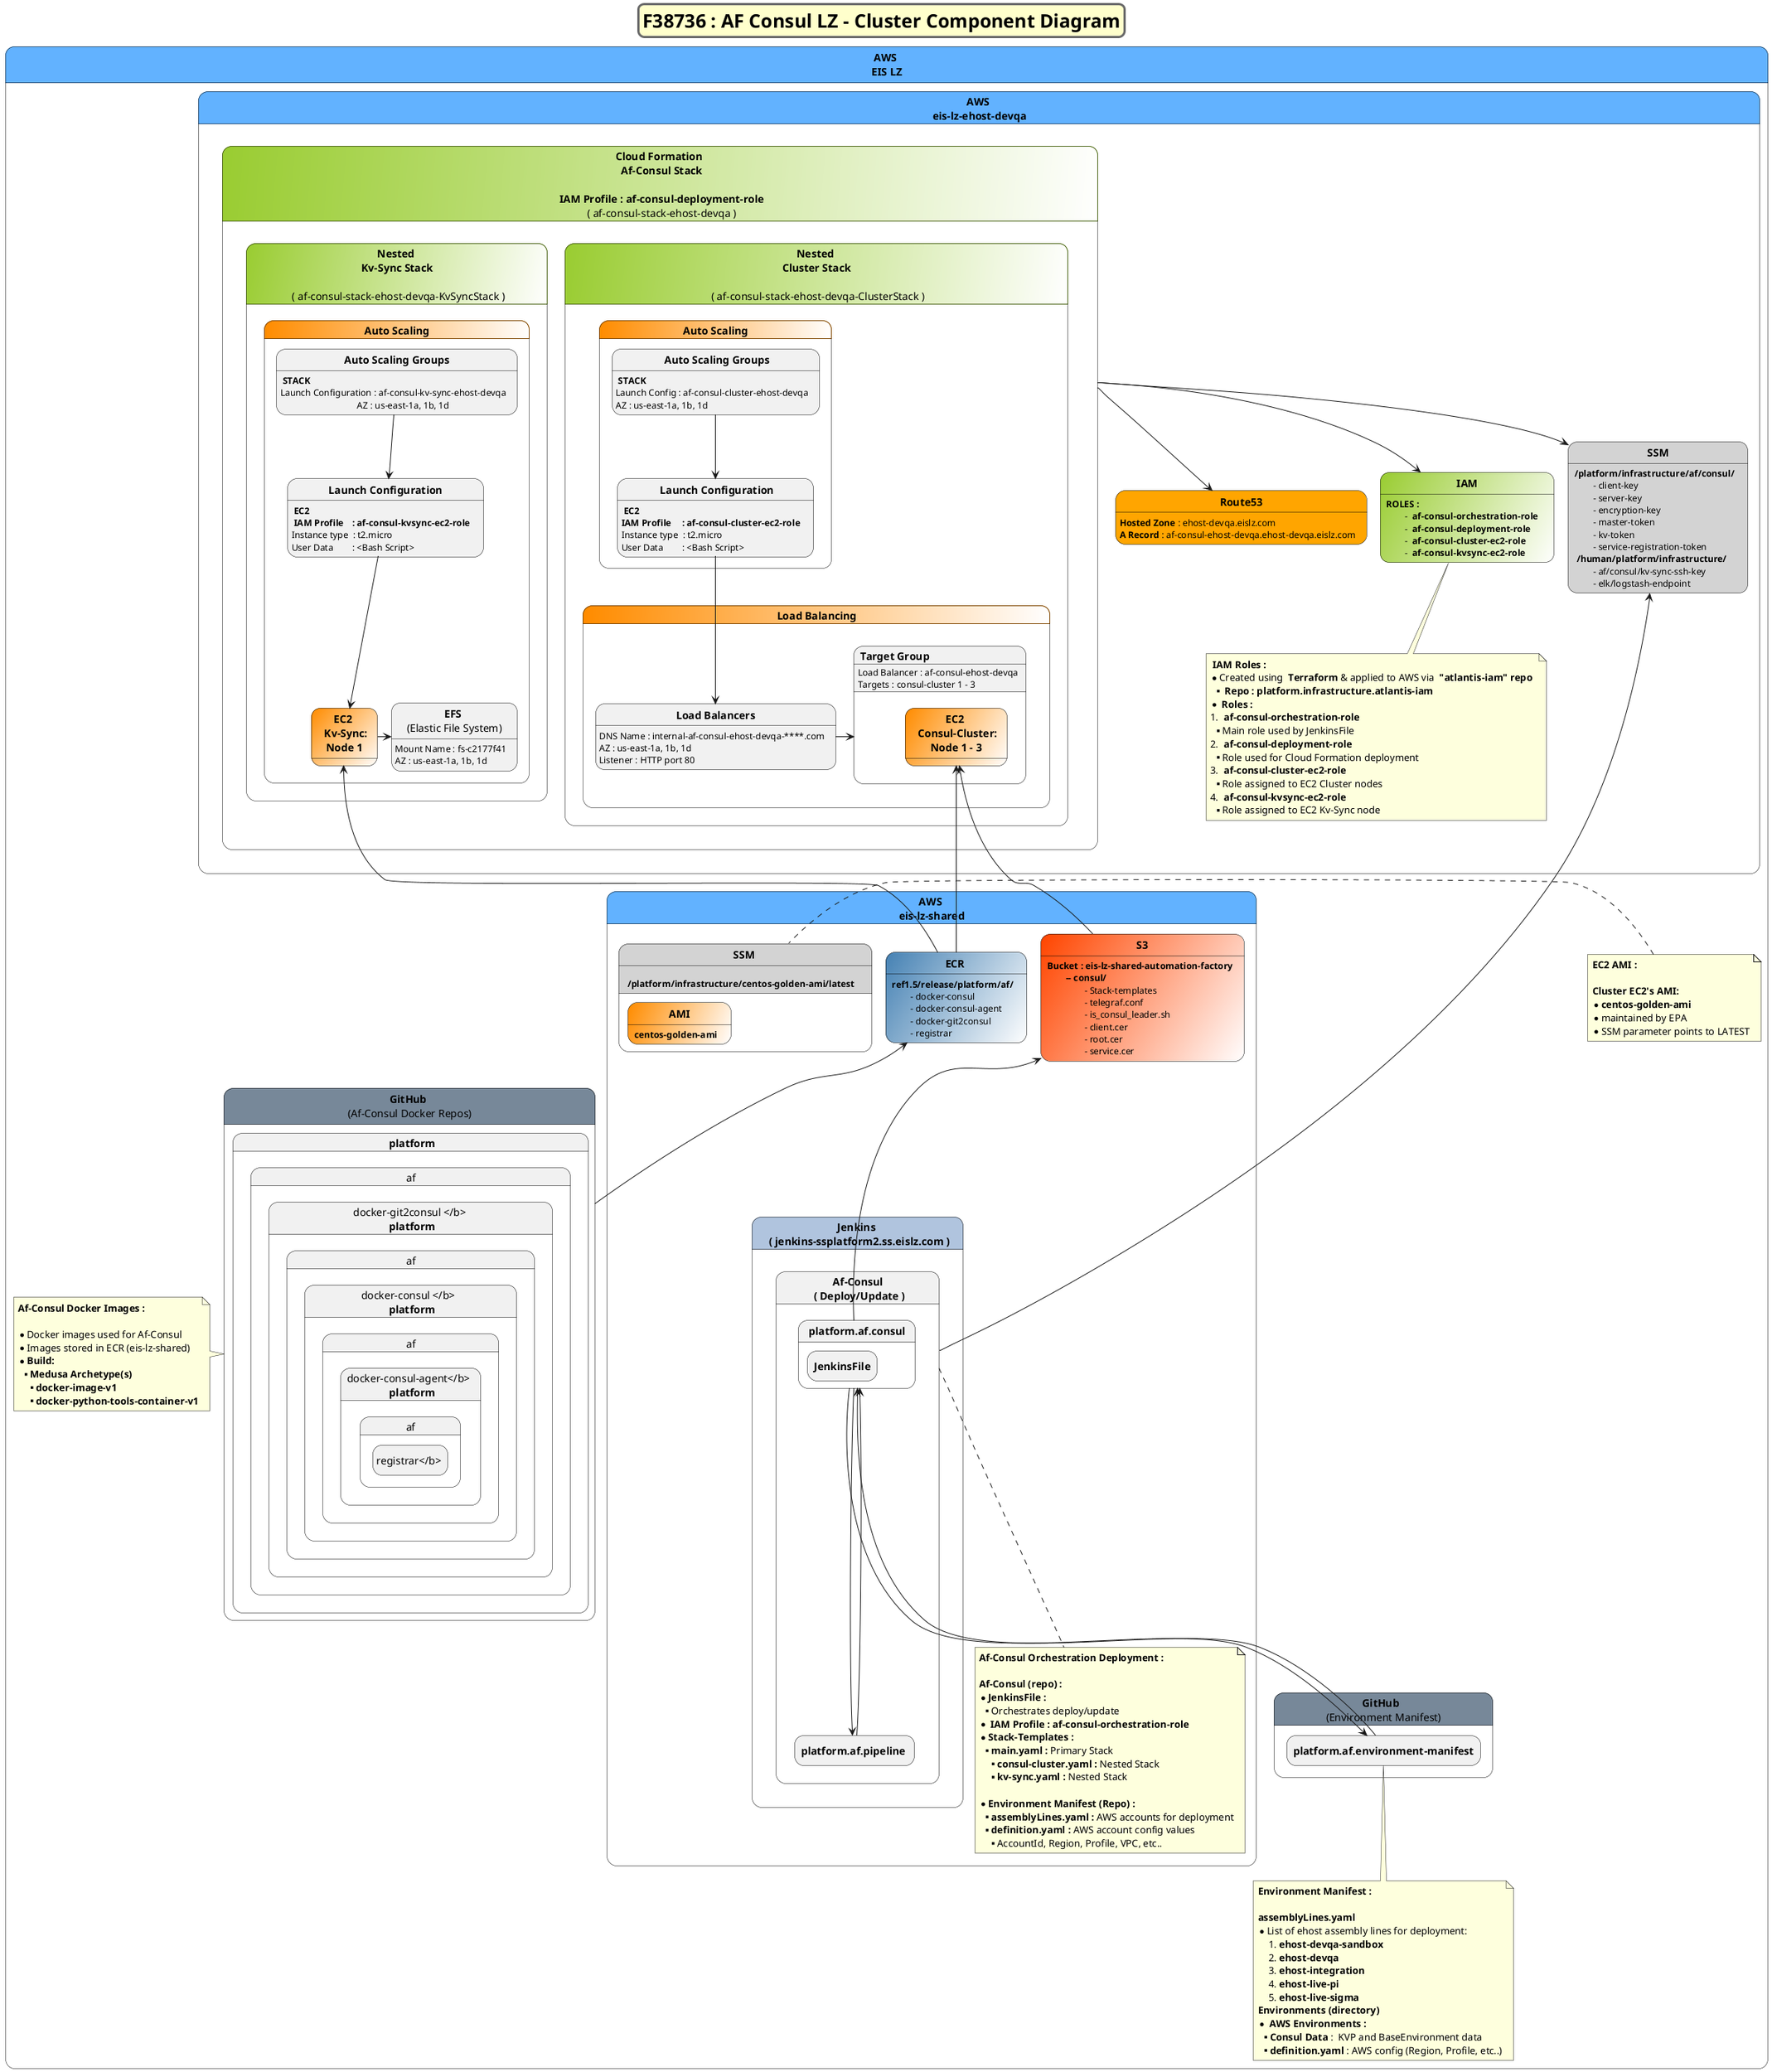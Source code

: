 b' 
' reference       : http://plantuml.com/state-diagram
' skinparam       : http://plantuml.com/skinparam
' common commands : http://plantuml.com/commons
' color codes     : http://plantuml.com/color
' arror direction : http://plantuml.com/component-diagram
' notes           : http://plantuml.com/state-diagram
'--------------------------------------
@startuml
hide empty description
'scale 900 width
'scale max 1024 width

'---- Title Format Settings ----
skinparam titleBorderRoundCorner 15
skinparam titleBorderThickness 3
skinparam titleBorderColor DimGray
skinparam titleBackgroundColor business
skinparam titleFontSize 25

'---- Object Format Settings ----
skinparam state {
  StartColor MediumBlue
  EndColor Red
  BorderColor Black
  BackgroundColor<<lz_bkgd>> #62B2FF
  BackgroundColor<<awslz_bkgd>> #62B2FF
  BackgroundColor<<cloudformation_bkgd>> YellowGreen/White
  BackgroundColor<<iam_bkgd>> YellowGreen/White
  BackgroundColor<<s3_bkgd>> #OrangeRed/White
  BackgroundColor<<r53_bkgd>> #Orange
  BackgroundColor<<ec2_bkgd>> #Darkorange/White
  BackgroundColor<<ssm_bkgd>> #LightGray
  BackgroundColor<<ecr_bkgd>> #SteelBlue/White
  BackgroundColor<<jenkins_bkgd>> #LightSteelBlue
  BackgroundColor<<github_bkgd>> #LightSlateGray
  'FontName Aapex 
  'AWS Orange : #FF9900 / Blue : #62B2FF
  'Github : #F4CBB2
}


title F38736 : AF Consul LZ - Cluster Component Diagram

state "<b> AWS </b> \n<b> EIS LZ </b>" as awslz <<awslz_bkgd>>  {
    
    
    ' ------ BEGIN : DEVQA ------
    state "<b> AWS </b> \n<b> eis-lz-ehost-devqa </b>" as lzdevqa <<lz_bkgd>> {

        
        state "<b> IAM </b>" as iam <<iam_bkgd>> {
            iam : <b> ROLES :</b>
            iam : \t - <b> af-consul-orchestration-role </b> \n\t - <b> af-consul-deployment-role </b> \n\t - <b> af-consul-cluster-ec2-role </b> \n\t - <b> af-consul-kvsync-ec2-role </b>
        }
        ' ------ NOTE  ------ 
        note bottom of iam
        <b> IAM Roles :</b>
        * Created using <b> Terraform</b> & applied to AWS via <b> "atlantis-iam" repo </b>
        ** <b> Repo : platform.infrastructure.atlantis-iam </b>
        * <b> Roles :</b>
        # <b> af-consul-orchestration-role </b>
        ** Main role used by JenkinsFile
        # <b> af-consul-deployment-role </b>
        ** Role used for Cloud Formation deployment
        # <b> af-consul-cluster-ec2-role </b>
        ** Role assigned to EC2 Cluster nodes
        # <b> af-consul-kvsync-ec2-role </b>
        ** Role assigned to EC2 Kv-Sync node
        end note
        
        state "<b> SSM </b>" as ssm_devqa <<ssm_bkgd>> {
            ssm_devqa : <b> /platform/infrastructure/af/consul/ </b>
            ssm_devqa : \t - client-key \n\t - server-key \n\t - encryption-key \n\t - master-token \n\t - kv-token \n\t - service-registration-token 
            ssm_devqa : <b>  /human/platform/infrastructure/ </b> 
            ssm_devqa : \t - af/consul/kv-sync-ssh-key \n\t - elk/logstash-endpoint
        }  

        state "<b> Route53 </b>" as route53 <<r53_bkgd>> {
            route53: <b>Hosted Zone</b> : ehost-devqa.eislz.com
            route53: <b>A Record</b> : af-consul-ehost-devqa.ehost-devqa.eislz.com
        }



        state "<b>Cloud Formation </b>\n <b> Af-Consul Stack </b>\n\n <b>IAM Profile : af-consul-deployment-role</b>\n ( af-consul-stack-ehost-devqa )" as cloudform <<cloudformation_bkgd>> {

            state "<b> Nested </b> \n <b> Cluster Stack </b> \n\n ( af-consul-stack-ehost-devqa-ClusterStack )" as clusterstk <<cloudformation_bkgd>> {
                state "<b>Load Balancing</b>" as lb <<ec2_bkgd>> {
                    state "<b> Load Balancers</b> " as elb {
                        elb: DNS Name : internal-af-consul-ehost-devqa-****.com
                        elb: AZ : us-east-1a, 1b, 1d
                        elb: Listener : HTTP port 80
                    }
                    state "<b>Target Group</b>" as targetgrp {
                        targetgrp : Load Balancer : af-consul-ehost-devqa
                        targetgrp : Targets : consul-cluster 1 - 3

                        state "<b>EC2</b> \n <b> Consul-Cluster:</b> \n <b>Node 1 - 3 </b>" as ec3cluster <<ec2_bkgd>> {
    
                        }
                    }

                    elb -> targetgrp
                }

                state "<b>Auto Scaling</b>" as autoscale <<ec2_bkgd>> {

                    state "<b> Auto Scaling Groups</b>" as autoscalegrp {
                        autoscalegrp : <b> STACK </b>
                        autoscalegrp : Launch Config : af-consul-cluster-ehost-devqa
                        autoscalegrp : AZ : us-east-1a, 1b, 1d
                    }
                    state "<b> Launch Configuration</b>" as autolaunch {
                        autolaunch : <b> EC2 </b>
                        autolaunch : <b>IAM Profile \t  : af-consul-cluster-ec2-role </b>
                        autolaunch : Instance type  : t2.micro
                        autolaunch : User Data  \t  : <Bash Script>
                    }

                    autoscalegrp -down-> autolaunch
                }

                autolaunch --> elb
            }

            state "<b>Nested</b> \n<b>Kv-Sync Stack</b>\n\n ( af-consul-stack-ehost-devqa-KvSyncStack )" as kvsyncstk <<cloudformation_bkgd>> {
                
                state "<b>Auto Scaling</b>" as kvautoscale <<ec2_bkgd>> {
                    state "<b> Launch Configuration </b>" as kvautolaunch {
                        kvautolaunch : <b> EC2 </b>
                        kvautolaunch : <b> IAM Profile \t  : af-consul-kvsync-ec2-role </b>
                        kvautolaunch : Instance type  : t2.micro
                        kvautolaunch : User Data  \t  : <Bash Script>

                    }
                    state "<b> Auto Scaling Groups </b>" as kvautoscalegrp {
                        kvautoscalegrp : <b> STACK </b>
                        kvautoscalegrp : Launch Configuration : af-consul-kv-sync-ehost-devqa
                        kvautoscalegrp : \t\t\t\t AZ : us-east-1a, 1b, 1d

                    }

                    state "<b>EC2</b> \n <b> Kv-Sync:</b> \n <b>Node 1 </b>" as ec2kvsync <<ec2_bkgd>> {

                    }

                    state "<b>EFS</b> \n(Elastic File System)" as efs {
                        efs : Mount Name : fs-c2177f41
                        efs : AZ : us-east-1a, 1b, 1d
                    }

                    kvautoscalegrp --> kvautolaunch
                    kvautolaunch --> ec2kvsync
                    ec2kvsync -right-> efs

                }
            }

        }

    }        
    ' ------ END : DEVQA ------


    ' ------ BEGIN : GITHUB ------
    state "<b> GitHub </b> \n(Af-Consul Docker Repos)" as github_docker <<github_bkgd>> {
        state "<b> platform.af.docker-git2consul </b> \n <b>platform.af.docker-consul </b>  \n <b>platform.af.docker-consul-agent</b>  \n <b>platform.af.registrar</b> "
    }

    state "<b> GitHub </b>  \n(Environment Manifest)" as github_envmanifest <<github_bkgd>> {

            state "<b> platform.af.environment-manifest </b>" as envmanifest
        }
    ' ------ END : GITHUB ------ 


    ' ------ BEGIN : SHARED ------ 
    state "<b>AWS</b> \n <b> eis-lz-shared </b> " as lzshared <<lz_bkgd>> {

        state "<b> Jenkins </b> \n <b>( jenkins-ssplatform2.ss.eislz.com )</b>" as jenkins_ssplatform2 <<jenkins_bkgd>> {
            state "<b> Af-Consul </b>\n <b>( Deploy/Update )</b>" as afconsul {

                state "<b> platform.af.consul </b>" as afconsul_repo {

                    state "<b> JenkinsFile </b>" as jenkinsfile
                }

                state "<b> platform.af.pipeline </b>" as afpipeline
            }
        }
        ' ------ NOTE  ------ 
        note bottom of afconsul
        <b>Af-Consul Orchestration Deployment :</b> 
        
        <b>Af-Consul (repo) :</b>        
        * <b>JenkinsFile :</b>
        ** Orchestrates deploy/update
        * <b> IAM Profile : af-consul-orchestration-role </b>
        * <b>Stack-Templates :</b>
        ** <b>main.yaml :</b> Primary Stack
        *** <b>consul-cluster.yaml :</b> Nested Stack
        *** <b>kv-sync.yaml :</b> Nested Stack

        * <b>Environment Manifest (Repo) :</b>
        ** <b>assemblyLines.yaml :</b> AWS accounts for deployment
        ** <b>definition.yaml :</b> AWS account config values
        *** AccountId, Region, Profile, VPC, etc..
        end note



        state "<b> platform.af.pipeline </b> " as afpipeline

        state "<b> ECR </b> " as ecr <<ecr_bkgd>> {
            ecr : <b> ref1.5/release/platform/af/ </b>
            ecr : \t - docker-consul \n\t - docker-consul-agent \n\t - docker-git2consul \n\t - registrar
        }
        
        state "<b> SSM </b> " as ssm_shared <<ssm_bkgd>> {
            ssm_shared : <b> \n <b> /platform/infrastructure/centos-golden-ami/latest </b>

            state "<b> AMI </b>" as ami <<ec2_bkgd>> {
            ami : <b> centos-golden-ami </b>
            }
        }

        state "<b> S3 </b>" as s3 <<s3_bkgd>> {
            s3: <b> Bucket : eis-lz-shared-automation-factory</b>
            s3: \t <b>-- consul/</b>
            s3: \t\t - Stack-templates \n\t\t - telegraf.conf \n\t\t - is_consul_leader.sh \n\t\t - client.cer \n\t\t - root.cer \n\t\t - service.cer
        }
               
    }
    ' ------ END : SHARED ------

    ' ------ BEGIN : NOTES ------
    note bottom of envmanifest
        <b>Environment Manifest :</b>

        <b>assemblyLines.yaml</b>
        * List of ehost assembly lines for deployment:
        ## <b>ehost-devqa-sandbox</b>
        ## <b>ehost-devqa</b>
        ## <b>ehost-integration</b>
        ## <b>ehost-live-pi</b>
        ## <b>ehost-live-sigma</b>
        <b>Environments (directory)</b>
        * <b> AWS Environments : </b>
        ** <b>Consul Data</b> :  KVP and BaseEnvironment data
        ** <b>definition.yaml</b> : AWS config (Region, Profile, etc..)
    end note

    note left of github_docker
        <b>Af-Consul Docker Images :</b>

        * Docker images used for Af-Consul
        * Images stored in ECR (eis-lz-shared)
        * <b>Build:</b>
        ** <b>Medusa Archetype(s)</b>
        *** <b>docker-image-v1</b>
        *** <b>docker-python-tools-container-v1</b>         
    end note

    note left of ssm_shared
        <b>EC2 AMI :</b>

        <b>Cluster EC2's AMI:</b>
        * <b>centos-golden-ami</b>
        * maintained by EPA
        * SSM parameter points to LATEST
    end note

    ' ------ END : NOTES ------


' --- Resources : for Cloud formation
cloudform -down-> ssm_devqa
cloudform --> iam
cloudform --> route53

ecr -up-> ec2kvsync
ecr -up-> ec3cluster
s3 -up-> ec3cluster

' --- Resources : lzshared connections
afconsul_repo -up-> s3
afconsul_repo -down-> envmanifest
envmanifest -up-> afconsul_repo
afconsul_repo --> afpipeline
afpipeline --> afconsul_repo

afconsul --> ssm_devqa

github_docker -up-> ecr

}

@enduml